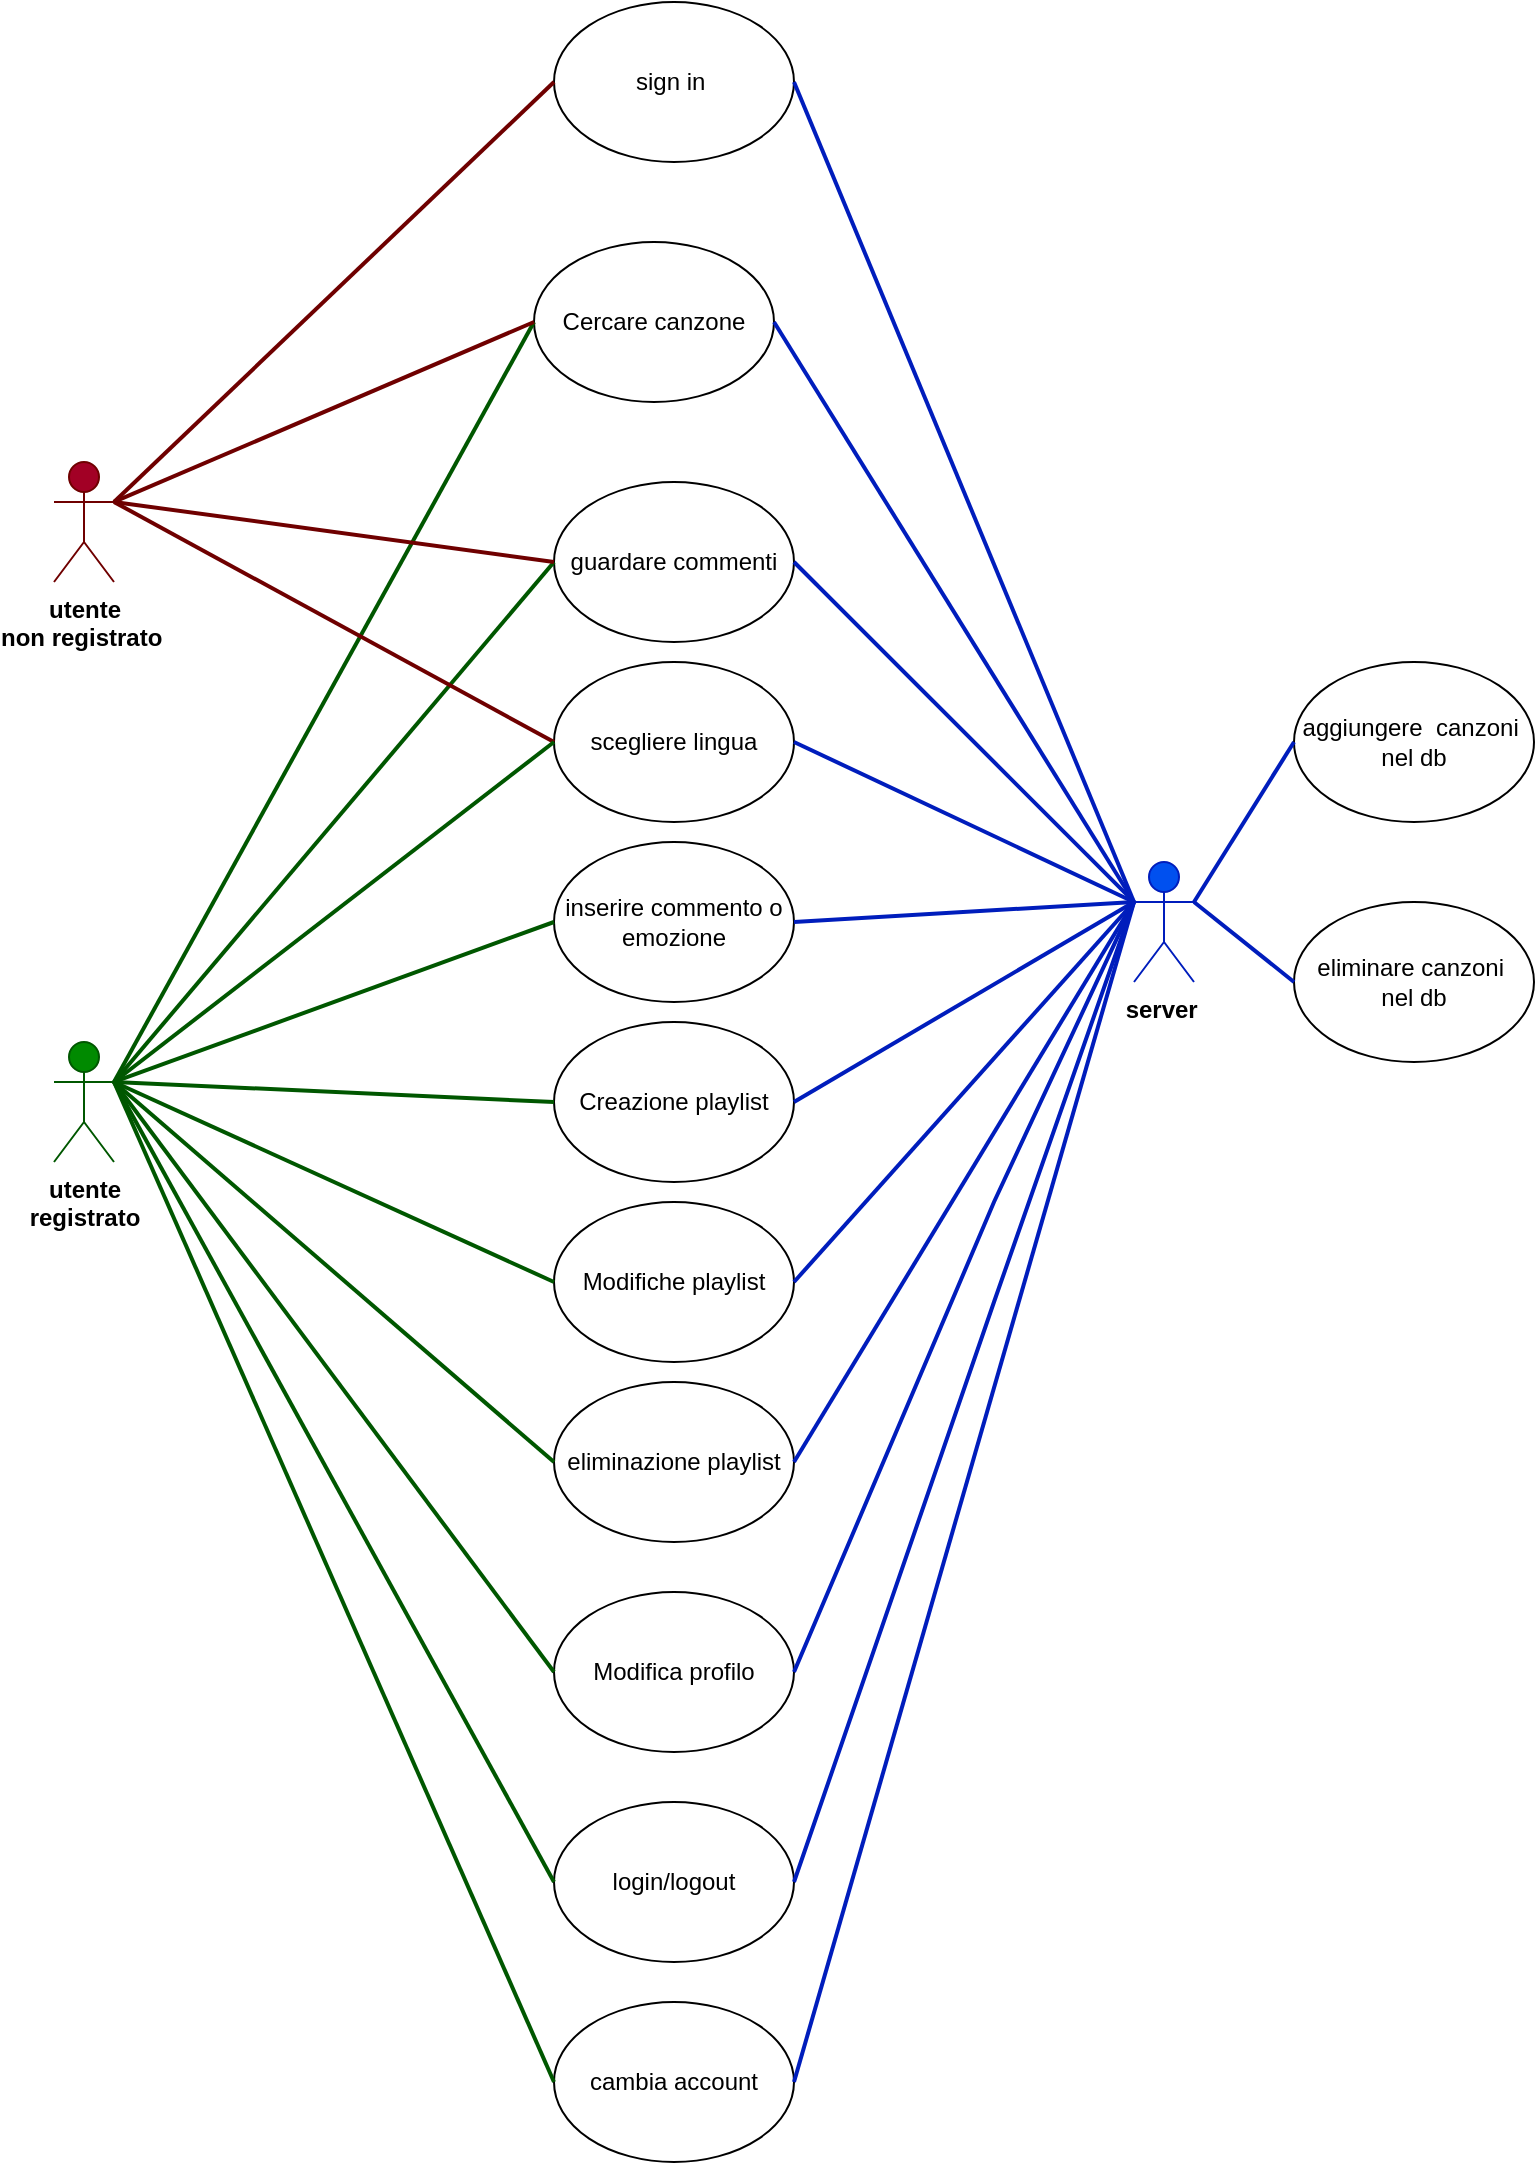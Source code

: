 <mxfile version="21.2.9" type="device">
  <diagram name="Pagina-1" id="5C6x7lZtpnWoA2xhIdW_">
    <mxGraphModel dx="840" dy="1046" grid="1" gridSize="10" guides="1" tooltips="1" connect="1" arrows="1" fold="1" page="1" pageScale="1" pageWidth="827" pageHeight="1169" math="0" shadow="0">
      <root>
        <mxCell id="0" />
        <mxCell id="1" parent="0" />
        <mxCell id="ApDvMpaVJ2gECSYqB3oa-1" value="&lt;font style=&quot;vertical-align: inherit;&quot;&gt;&lt;font style=&quot;vertical-align: inherit;&quot;&gt;&lt;b&gt;&lt;font color=&quot;#000000&quot;&gt;utente&lt;br&gt;registrato&lt;/font&gt;&lt;br&gt;&lt;/b&gt;&lt;/font&gt;&lt;/font&gt;" style="shape=umlActor;verticalLabelPosition=bottom;verticalAlign=top;html=1;outlineConnect=0;fillColor=#008a00;fontColor=#ffffff;strokeColor=#005700;" vertex="1" parent="1">
          <mxGeometry x="60" y="550" width="30" height="60" as="geometry" />
        </mxCell>
        <mxCell id="ApDvMpaVJ2gECSYqB3oa-2" value="&lt;font style=&quot;vertical-align: inherit;&quot;&gt;&lt;font style=&quot;vertical-align: inherit;&quot;&gt;Cercare canzone&lt;/font&gt;&lt;/font&gt;" style="ellipse;whiteSpace=wrap;html=1;" vertex="1" parent="1">
          <mxGeometry x="300" y="150" width="120" height="80" as="geometry" />
        </mxCell>
        <mxCell id="ApDvMpaVJ2gECSYqB3oa-3" value="&lt;font style=&quot;vertical-align: inherit;&quot;&gt;&lt;font style=&quot;vertical-align: inherit;&quot;&gt;inserire commento o emozione&lt;br&gt;&lt;/font&gt;&lt;/font&gt;" style="ellipse;whiteSpace=wrap;html=1;" vertex="1" parent="1">
          <mxGeometry x="310" y="450" width="120" height="80" as="geometry" />
        </mxCell>
        <mxCell id="ApDvMpaVJ2gECSYqB3oa-4" value="&lt;font style=&quot;vertical-align: inherit;&quot;&gt;&lt;font style=&quot;vertical-align: inherit;&quot;&gt;Creazione playlist&lt;/font&gt;&lt;/font&gt;" style="ellipse;whiteSpace=wrap;html=1;" vertex="1" parent="1">
          <mxGeometry x="310" y="540" width="120" height="80" as="geometry" />
        </mxCell>
        <mxCell id="ApDvMpaVJ2gECSYqB3oa-5" value="&lt;font style=&quot;vertical-align: inherit;&quot;&gt;&lt;font style=&quot;vertical-align: inherit;&quot;&gt;Modifiche playlist&lt;/font&gt;&lt;/font&gt;" style="ellipse;whiteSpace=wrap;html=1;" vertex="1" parent="1">
          <mxGeometry x="310" y="630" width="120" height="80" as="geometry" />
        </mxCell>
        <mxCell id="ApDvMpaVJ2gECSYqB3oa-6" value="&lt;font style=&quot;vertical-align: inherit;&quot;&gt;&lt;font style=&quot;vertical-align: inherit;&quot;&gt;eliminazione playlist&lt;/font&gt;&lt;/font&gt;" style="ellipse;whiteSpace=wrap;html=1;" vertex="1" parent="1">
          <mxGeometry x="310" y="720" width="120" height="80" as="geometry" />
        </mxCell>
        <mxCell id="ApDvMpaVJ2gECSYqB3oa-7" value="&lt;font style=&quot;vertical-align: inherit;&quot;&gt;&lt;font style=&quot;vertical-align: inherit;&quot;&gt;Modifica profilo&lt;/font&gt;&lt;/font&gt;" style="ellipse;whiteSpace=wrap;html=1;" vertex="1" parent="1">
          <mxGeometry x="310" y="825" width="120" height="80" as="geometry" />
        </mxCell>
        <mxCell id="ApDvMpaVJ2gECSYqB3oa-8" value="aggiungere&amp;nbsp; canzoni&amp;nbsp;&lt;br&gt;nel db" style="ellipse;whiteSpace=wrap;html=1;" vertex="1" parent="1">
          <mxGeometry x="680" y="360" width="120" height="80" as="geometry" />
        </mxCell>
        <mxCell id="ApDvMpaVJ2gECSYqB3oa-9" value="&lt;b&gt;&lt;font color=&quot;#000000&quot;&gt;server&amp;nbsp;&lt;/font&gt;&lt;br&gt;&lt;/b&gt;" style="shape=umlActor;verticalLabelPosition=bottom;verticalAlign=top;html=1;outlineConnect=0;fillColor=#0050ef;fontColor=#ffffff;strokeColor=#001DBC;" vertex="1" parent="1">
          <mxGeometry x="600" y="460" width="30" height="60" as="geometry" />
        </mxCell>
        <mxCell id="ApDvMpaVJ2gECSYqB3oa-10" value="eliminare canzoni&amp;nbsp;&lt;br&gt;nel db" style="ellipse;whiteSpace=wrap;html=1;" vertex="1" parent="1">
          <mxGeometry x="680" y="480" width="120" height="80" as="geometry" />
        </mxCell>
        <mxCell id="ApDvMpaVJ2gECSYqB3oa-12" value="" style="endArrow=none;html=1;rounded=0;entryX=1;entryY=0.333;entryDx=0;entryDy=0;entryPerimeter=0;exitX=0;exitY=0.5;exitDx=0;exitDy=0;fillColor=#008a00;strokeColor=#005700;strokeWidth=2;" edge="1" parent="1" source="ApDvMpaVJ2gECSYqB3oa-2" target="ApDvMpaVJ2gECSYqB3oa-1">
          <mxGeometry width="50" height="50" relative="1" as="geometry">
            <mxPoint x="320" y="590" as="sourcePoint" />
            <mxPoint x="370" y="540" as="targetPoint" />
          </mxGeometry>
        </mxCell>
        <mxCell id="ApDvMpaVJ2gECSYqB3oa-13" value="" style="endArrow=none;html=1;rounded=0;entryX=0;entryY=0.5;entryDx=0;entryDy=0;exitX=1;exitY=0.333;exitDx=0;exitDy=0;exitPerimeter=0;fillColor=#008a00;strokeColor=#005700;strokeWidth=2;" edge="1" parent="1" source="ApDvMpaVJ2gECSYqB3oa-1" target="ApDvMpaVJ2gECSYqB3oa-3">
          <mxGeometry width="50" height="50" relative="1" as="geometry">
            <mxPoint x="330" y="600" as="sourcePoint" />
            <mxPoint x="380" y="550" as="targetPoint" />
          </mxGeometry>
        </mxCell>
        <mxCell id="ApDvMpaVJ2gECSYqB3oa-14" value="" style="endArrow=none;html=1;rounded=0;exitX=1;exitY=0.333;exitDx=0;exitDy=0;exitPerimeter=0;entryX=0;entryY=0.5;entryDx=0;entryDy=0;fillColor=#008a00;strokeColor=#005700;strokeWidth=2;" edge="1" parent="1" source="ApDvMpaVJ2gECSYqB3oa-1" target="ApDvMpaVJ2gECSYqB3oa-5">
          <mxGeometry width="50" height="50" relative="1" as="geometry">
            <mxPoint x="340" y="610" as="sourcePoint" />
            <mxPoint x="317" y="518" as="targetPoint" />
          </mxGeometry>
        </mxCell>
        <mxCell id="ApDvMpaVJ2gECSYqB3oa-15" value="" style="endArrow=none;html=1;rounded=0;entryX=0;entryY=0.5;entryDx=0;entryDy=0;fillColor=#008a00;strokeColor=#005700;strokeWidth=2;exitX=1;exitY=0.333;exitDx=0;exitDy=0;exitPerimeter=0;" edge="1" parent="1" source="ApDvMpaVJ2gECSYqB3oa-1" target="ApDvMpaVJ2gECSYqB3oa-4">
          <mxGeometry width="50" height="50" relative="1" as="geometry">
            <mxPoint x="100" y="520" as="sourcePoint" />
            <mxPoint x="400" y="570" as="targetPoint" />
          </mxGeometry>
        </mxCell>
        <mxCell id="ApDvMpaVJ2gECSYqB3oa-16" value="" style="endArrow=none;html=1;rounded=0;entryX=1;entryY=0.333;entryDx=0;entryDy=0;entryPerimeter=0;exitX=0;exitY=0.5;exitDx=0;exitDy=0;fillColor=#008a00;strokeColor=#005700;strokeWidth=2;" edge="1" parent="1" source="ApDvMpaVJ2gECSYqB3oa-6" target="ApDvMpaVJ2gECSYqB3oa-1">
          <mxGeometry width="50" height="50" relative="1" as="geometry">
            <mxPoint x="360" y="630" as="sourcePoint" />
            <mxPoint x="410" y="580" as="targetPoint" />
          </mxGeometry>
        </mxCell>
        <mxCell id="ApDvMpaVJ2gECSYqB3oa-17" value="" style="endArrow=none;html=1;rounded=0;exitX=1;exitY=0.333;exitDx=0;exitDy=0;exitPerimeter=0;entryX=0;entryY=0.5;entryDx=0;entryDy=0;fillColor=#008a00;strokeColor=#005700;strokeWidth=2;" edge="1" parent="1" source="ApDvMpaVJ2gECSYqB3oa-1" target="ApDvMpaVJ2gECSYqB3oa-7">
          <mxGeometry width="50" height="50" relative="1" as="geometry">
            <mxPoint x="370" y="640" as="sourcePoint" />
            <mxPoint x="420" y="590" as="targetPoint" />
          </mxGeometry>
        </mxCell>
        <mxCell id="ApDvMpaVJ2gECSYqB3oa-18" value="" style="endArrow=none;html=1;rounded=0;entryX=0;entryY=0.333;entryDx=0;entryDy=0;entryPerimeter=0;exitX=1;exitY=0.5;exitDx=0;exitDy=0;fillColor=#0050ef;strokeColor=#001DBC;strokeWidth=2;" edge="1" parent="1" source="ApDvMpaVJ2gECSYqB3oa-5" target="ApDvMpaVJ2gECSYqB3oa-9">
          <mxGeometry width="50" height="50" relative="1" as="geometry">
            <mxPoint x="320" y="590" as="sourcePoint" />
            <mxPoint x="370" y="540" as="targetPoint" />
          </mxGeometry>
        </mxCell>
        <mxCell id="ApDvMpaVJ2gECSYqB3oa-19" value="" style="endArrow=none;html=1;rounded=0;entryX=0;entryY=0.333;entryDx=0;entryDy=0;entryPerimeter=0;exitX=1;exitY=0.5;exitDx=0;exitDy=0;fillColor=#0050ef;strokeColor=#001DBC;strokeWidth=2;" edge="1" parent="1" source="ApDvMpaVJ2gECSYqB3oa-3" target="ApDvMpaVJ2gECSYqB3oa-9">
          <mxGeometry width="50" height="50" relative="1" as="geometry">
            <mxPoint x="450" y="520" as="sourcePoint" />
            <mxPoint x="555" y="500" as="targetPoint" />
          </mxGeometry>
        </mxCell>
        <mxCell id="ApDvMpaVJ2gECSYqB3oa-20" value="" style="endArrow=none;html=1;rounded=0;entryX=0;entryY=0.333;entryDx=0;entryDy=0;entryPerimeter=0;exitX=1;exitY=0.5;exitDx=0;exitDy=0;fillColor=#0050ef;strokeColor=#001DBC;strokeWidth=2;" edge="1" parent="1" source="ApDvMpaVJ2gECSYqB3oa-2" target="ApDvMpaVJ2gECSYqB3oa-9">
          <mxGeometry width="50" height="50" relative="1" as="geometry">
            <mxPoint x="460" y="530" as="sourcePoint" />
            <mxPoint x="565" y="510" as="targetPoint" />
          </mxGeometry>
        </mxCell>
        <mxCell id="ApDvMpaVJ2gECSYqB3oa-21" value="" style="endArrow=none;html=1;rounded=0;entryX=0;entryY=0.333;entryDx=0;entryDy=0;entryPerimeter=0;exitX=1;exitY=0.5;exitDx=0;exitDy=0;fillColor=#0050ef;strokeColor=#001DBC;strokeWidth=2;" edge="1" parent="1" source="ApDvMpaVJ2gECSYqB3oa-4" target="ApDvMpaVJ2gECSYqB3oa-9">
          <mxGeometry width="50" height="50" relative="1" as="geometry">
            <mxPoint x="470" y="540" as="sourcePoint" />
            <mxPoint x="575" y="520" as="targetPoint" />
          </mxGeometry>
        </mxCell>
        <mxCell id="ApDvMpaVJ2gECSYqB3oa-22" value="" style="endArrow=none;html=1;rounded=0;entryX=0;entryY=0.333;entryDx=0;entryDy=0;entryPerimeter=0;exitX=1;exitY=0.5;exitDx=0;exitDy=0;fillColor=#0050ef;strokeColor=#001DBC;strokeWidth=2;" edge="1" parent="1" source="ApDvMpaVJ2gECSYqB3oa-6" target="ApDvMpaVJ2gECSYqB3oa-9">
          <mxGeometry width="50" height="50" relative="1" as="geometry">
            <mxPoint x="480" y="550" as="sourcePoint" />
            <mxPoint x="585" y="530" as="targetPoint" />
            <Array as="points" />
          </mxGeometry>
        </mxCell>
        <mxCell id="ApDvMpaVJ2gECSYqB3oa-23" value="" style="endArrow=none;html=1;rounded=0;exitX=1;exitY=0.5;exitDx=0;exitDy=0;fillColor=#0050ef;strokeColor=#001DBC;strokeWidth=2;entryX=0;entryY=0.333;entryDx=0;entryDy=0;entryPerimeter=0;" edge="1" parent="1" source="ApDvMpaVJ2gECSYqB3oa-7" target="ApDvMpaVJ2gECSYqB3oa-9">
          <mxGeometry width="50" height="50" relative="1" as="geometry">
            <mxPoint x="490" y="560" as="sourcePoint" />
            <mxPoint x="650" y="550" as="targetPoint" />
            <Array as="points">
              <mxPoint x="530" y="630" />
            </Array>
          </mxGeometry>
        </mxCell>
        <mxCell id="ApDvMpaVJ2gECSYqB3oa-24" value="login/logout" style="ellipse;whiteSpace=wrap;html=1;" vertex="1" parent="1">
          <mxGeometry x="310" y="930" width="120" height="80" as="geometry" />
        </mxCell>
        <mxCell id="ApDvMpaVJ2gECSYqB3oa-25" value="" style="endArrow=none;html=1;rounded=0;entryX=1;entryY=0.333;entryDx=0;entryDy=0;entryPerimeter=0;exitX=0;exitY=0.5;exitDx=0;exitDy=0;fillColor=#008a00;strokeColor=#005700;strokeWidth=2;" edge="1" parent="1" source="ApDvMpaVJ2gECSYqB3oa-24" target="ApDvMpaVJ2gECSYqB3oa-1">
          <mxGeometry width="50" height="50" relative="1" as="geometry">
            <mxPoint x="320" y="590" as="sourcePoint" />
            <mxPoint x="370" y="540" as="targetPoint" />
          </mxGeometry>
        </mxCell>
        <mxCell id="ApDvMpaVJ2gECSYqB3oa-27" value="" style="endArrow=none;html=1;rounded=0;entryX=1;entryY=0.333;entryDx=0;entryDy=0;entryPerimeter=0;exitX=0;exitY=0.5;exitDx=0;exitDy=0;fillColor=#0050ef;strokeColor=#001DBC;strokeWidth=2;" edge="1" parent="1" source="ApDvMpaVJ2gECSYqB3oa-10" target="ApDvMpaVJ2gECSYqB3oa-9">
          <mxGeometry width="50" height="50" relative="1" as="geometry">
            <mxPoint x="510" y="580" as="sourcePoint" />
            <mxPoint x="615" y="560" as="targetPoint" />
          </mxGeometry>
        </mxCell>
        <mxCell id="ApDvMpaVJ2gECSYqB3oa-28" value="" style="endArrow=none;html=1;rounded=0;entryX=1;entryY=0.333;entryDx=0;entryDy=0;entryPerimeter=0;exitX=0;exitY=0.5;exitDx=0;exitDy=0;fillColor=#0050ef;strokeColor=#001DBC;strokeWidth=2;" edge="1" parent="1" source="ApDvMpaVJ2gECSYqB3oa-8" target="ApDvMpaVJ2gECSYqB3oa-9">
          <mxGeometry width="50" height="50" relative="1" as="geometry">
            <mxPoint x="520" y="590" as="sourcePoint" />
            <mxPoint x="625" y="570" as="targetPoint" />
          </mxGeometry>
        </mxCell>
        <mxCell id="ApDvMpaVJ2gECSYqB3oa-32" value="&lt;font color=&quot;#000000&quot;&gt;&lt;b&gt;utente&lt;br&gt;non registrato&amp;nbsp;&lt;/b&gt;&lt;/font&gt;" style="shape=umlActor;verticalLabelPosition=bottom;verticalAlign=top;html=1;outlineConnect=0;fillColor=#a20025;fontColor=#ffffff;strokeColor=#6F0000;" vertex="1" parent="1">
          <mxGeometry x="60" y="260" width="30" height="60" as="geometry" />
        </mxCell>
        <mxCell id="ApDvMpaVJ2gECSYqB3oa-33" value="sign in&amp;nbsp;" style="ellipse;whiteSpace=wrap;html=1;" vertex="1" parent="1">
          <mxGeometry x="310" y="30" width="120" height="80" as="geometry" />
        </mxCell>
        <mxCell id="ApDvMpaVJ2gECSYqB3oa-34" value="guardare commenti" style="ellipse;whiteSpace=wrap;html=1;" vertex="1" parent="1">
          <mxGeometry x="310" y="270" width="120" height="80" as="geometry" />
        </mxCell>
        <mxCell id="ApDvMpaVJ2gECSYqB3oa-35" value="" style="endArrow=none;html=1;rounded=0;entryX=0;entryY=0.5;entryDx=0;entryDy=0;exitX=1;exitY=0.333;exitDx=0;exitDy=0;exitPerimeter=0;fillColor=#008a00;strokeColor=#005700;strokeWidth=2;" edge="1" parent="1" source="ApDvMpaVJ2gECSYqB3oa-1" target="ApDvMpaVJ2gECSYqB3oa-34">
          <mxGeometry width="50" height="50" relative="1" as="geometry">
            <mxPoint x="290" y="400" as="sourcePoint" />
            <mxPoint x="340" y="350" as="targetPoint" />
          </mxGeometry>
        </mxCell>
        <mxCell id="ApDvMpaVJ2gECSYqB3oa-36" value="" style="endArrow=none;html=1;rounded=0;entryX=1;entryY=0.5;entryDx=0;entryDy=0;exitX=0;exitY=0.333;exitDx=0;exitDy=0;exitPerimeter=0;fillColor=#0050ef;strokeColor=#001DBC;strokeWidth=2;" edge="1" parent="1" source="ApDvMpaVJ2gECSYqB3oa-9" target="ApDvMpaVJ2gECSYqB3oa-34">
          <mxGeometry width="50" height="50" relative="1" as="geometry">
            <mxPoint x="290" y="400" as="sourcePoint" />
            <mxPoint x="340" y="350" as="targetPoint" />
          </mxGeometry>
        </mxCell>
        <mxCell id="ApDvMpaVJ2gECSYqB3oa-37" value="" style="endArrow=none;html=1;rounded=0;exitX=1;exitY=0.333;exitDx=0;exitDy=0;exitPerimeter=0;entryX=0;entryY=0.5;entryDx=0;entryDy=0;fontColor=#CC0000;fillColor=#a20025;strokeColor=#6F0000;strokeWidth=2;" edge="1" parent="1" source="ApDvMpaVJ2gECSYqB3oa-32" target="ApDvMpaVJ2gECSYqB3oa-33">
          <mxGeometry width="50" height="50" relative="1" as="geometry">
            <mxPoint x="290" y="300" as="sourcePoint" />
            <mxPoint x="340" y="250" as="targetPoint" />
          </mxGeometry>
        </mxCell>
        <mxCell id="ApDvMpaVJ2gECSYqB3oa-38" value="" style="endArrow=none;html=1;rounded=0;entryX=0;entryY=0.5;entryDx=0;entryDy=0;fillColor=#a20025;strokeColor=#6F0000;strokeWidth=2;exitX=1;exitY=0.333;exitDx=0;exitDy=0;exitPerimeter=0;" edge="1" parent="1" source="ApDvMpaVJ2gECSYqB3oa-32" target="ApDvMpaVJ2gECSYqB3oa-34">
          <mxGeometry width="50" height="50" relative="1" as="geometry">
            <mxPoint x="90" y="290" as="sourcePoint" />
            <mxPoint x="340" y="250" as="targetPoint" />
          </mxGeometry>
        </mxCell>
        <mxCell id="ApDvMpaVJ2gECSYqB3oa-39" value="" style="endArrow=none;html=1;rounded=0;entryX=0;entryY=0.5;entryDx=0;entryDy=0;exitX=1;exitY=0.333;exitDx=0;exitDy=0;exitPerimeter=0;fillColor=#a20025;strokeColor=#6F0000;strokeWidth=2;" edge="1" parent="1" source="ApDvMpaVJ2gECSYqB3oa-32" target="ApDvMpaVJ2gECSYqB3oa-2">
          <mxGeometry width="50" height="50" relative="1" as="geometry">
            <mxPoint x="290" y="300" as="sourcePoint" />
            <mxPoint x="340" y="250" as="targetPoint" />
          </mxGeometry>
        </mxCell>
        <mxCell id="ApDvMpaVJ2gECSYqB3oa-44" value="" style="endArrow=none;html=1;rounded=0;entryX=0;entryY=0.333;entryDx=0;entryDy=0;entryPerimeter=0;exitX=1;exitY=0.5;exitDx=0;exitDy=0;fillColor=#0050ef;strokeColor=#001DBC;strokeWidth=2;" edge="1" parent="1" source="ApDvMpaVJ2gECSYqB3oa-33" target="ApDvMpaVJ2gECSYqB3oa-9">
          <mxGeometry width="50" height="50" relative="1" as="geometry">
            <mxPoint x="240" y="490" as="sourcePoint" />
            <mxPoint x="290" y="440" as="targetPoint" />
          </mxGeometry>
        </mxCell>
        <mxCell id="ApDvMpaVJ2gECSYqB3oa-45" value="" style="endArrow=none;html=1;rounded=0;exitX=1;exitY=0.5;exitDx=0;exitDy=0;entryX=0;entryY=0.333;entryDx=0;entryDy=0;entryPerimeter=0;fillColor=#0050ef;strokeColor=#001DBC;strokeWidth=2;" edge="1" parent="1" source="ApDvMpaVJ2gECSYqB3oa-24" target="ApDvMpaVJ2gECSYqB3oa-9">
          <mxGeometry width="50" height="50" relative="1" as="geometry">
            <mxPoint x="240" y="490" as="sourcePoint" />
            <mxPoint x="290" y="440" as="targetPoint" />
            <Array as="points">
              <mxPoint x="530" y="680" />
            </Array>
          </mxGeometry>
        </mxCell>
        <mxCell id="ApDvMpaVJ2gECSYqB3oa-46" value="scegliere lingua" style="ellipse;whiteSpace=wrap;html=1;" vertex="1" parent="1">
          <mxGeometry x="310" y="360" width="120" height="80" as="geometry" />
        </mxCell>
        <mxCell id="ApDvMpaVJ2gECSYqB3oa-47" style="edgeStyle=orthogonalEdgeStyle;rounded=0;orthogonalLoop=1;jettySize=auto;html=1;exitX=0.5;exitY=1;exitDx=0;exitDy=0;" edge="1" parent="1" source="ApDvMpaVJ2gECSYqB3oa-4" target="ApDvMpaVJ2gECSYqB3oa-4">
          <mxGeometry relative="1" as="geometry" />
        </mxCell>
        <mxCell id="ApDvMpaVJ2gECSYqB3oa-50" value="" style="endArrow=none;html=1;rounded=0;entryX=0;entryY=0.5;entryDx=0;entryDy=0;exitX=1;exitY=0.333;exitDx=0;exitDy=0;exitPerimeter=0;fillColor=#a20025;strokeColor=#6F0000;strokeWidth=2;" edge="1" parent="1" source="ApDvMpaVJ2gECSYqB3oa-32" target="ApDvMpaVJ2gECSYqB3oa-46">
          <mxGeometry width="50" height="50" relative="1" as="geometry">
            <mxPoint x="240" y="440" as="sourcePoint" />
            <mxPoint x="290" y="390" as="targetPoint" />
          </mxGeometry>
        </mxCell>
        <mxCell id="ApDvMpaVJ2gECSYqB3oa-51" value="" style="endArrow=none;html=1;rounded=0;entryX=0;entryY=0.5;entryDx=0;entryDy=0;exitX=1;exitY=0.333;exitDx=0;exitDy=0;exitPerimeter=0;fillColor=#008a00;strokeColor=#005700;strokeWidth=2;" edge="1" parent="1" source="ApDvMpaVJ2gECSYqB3oa-1" target="ApDvMpaVJ2gECSYqB3oa-46">
          <mxGeometry width="50" height="50" relative="1" as="geometry">
            <mxPoint x="170" y="480" as="sourcePoint" />
            <mxPoint x="290" y="390" as="targetPoint" />
          </mxGeometry>
        </mxCell>
        <mxCell id="ApDvMpaVJ2gECSYqB3oa-52" value="" style="endArrow=none;html=1;rounded=0;entryX=1;entryY=0.5;entryDx=0;entryDy=0;exitX=0;exitY=0.333;exitDx=0;exitDy=0;exitPerimeter=0;fillColor=#0050ef;strokeColor=#001DBC;strokeWidth=2;" edge="1" parent="1" source="ApDvMpaVJ2gECSYqB3oa-9" target="ApDvMpaVJ2gECSYqB3oa-46">
          <mxGeometry width="50" height="50" relative="1" as="geometry">
            <mxPoint x="200" y="460" as="sourcePoint" />
            <mxPoint x="250" y="410" as="targetPoint" />
          </mxGeometry>
        </mxCell>
        <mxCell id="ApDvMpaVJ2gECSYqB3oa-53" value="cambia account" style="ellipse;whiteSpace=wrap;html=1;" vertex="1" parent="1">
          <mxGeometry x="310" y="1030" width="120" height="80" as="geometry" />
        </mxCell>
        <mxCell id="ApDvMpaVJ2gECSYqB3oa-54" value="" style="endArrow=none;html=1;rounded=0;entryX=1;entryY=0.333;entryDx=0;entryDy=0;entryPerimeter=0;fillColor=#008a00;strokeColor=#005700;strokeWidth=2;exitX=0;exitY=0.5;exitDx=0;exitDy=0;" edge="1" parent="1" source="ApDvMpaVJ2gECSYqB3oa-53" target="ApDvMpaVJ2gECSYqB3oa-1">
          <mxGeometry width="50" height="50" relative="1" as="geometry">
            <mxPoint x="120" y="910" as="sourcePoint" />
            <mxPoint x="100" y="610" as="targetPoint" />
          </mxGeometry>
        </mxCell>
        <mxCell id="ApDvMpaVJ2gECSYqB3oa-55" value="" style="endArrow=none;html=1;rounded=0;entryX=0;entryY=0.333;entryDx=0;entryDy=0;entryPerimeter=0;exitX=1;exitY=0.5;exitDx=0;exitDy=0;fillColor=#0050ef;strokeColor=#001DBC;strokeWidth=2;" edge="1" parent="1" source="ApDvMpaVJ2gECSYqB3oa-53" target="ApDvMpaVJ2gECSYqB3oa-9">
          <mxGeometry width="50" height="50" relative="1" as="geometry">
            <mxPoint x="330" y="630" as="sourcePoint" />
            <mxPoint x="380" y="580" as="targetPoint" />
          </mxGeometry>
        </mxCell>
      </root>
    </mxGraphModel>
  </diagram>
</mxfile>

